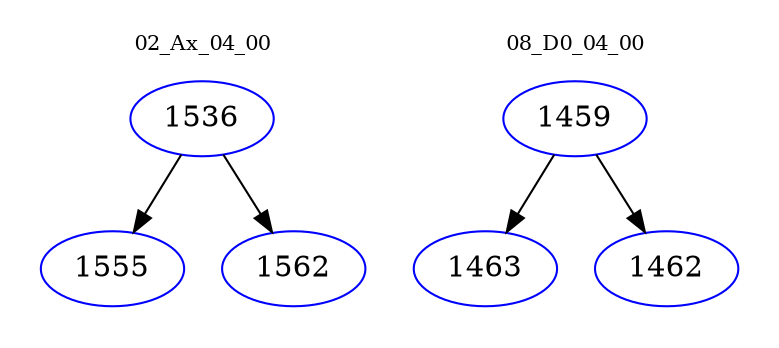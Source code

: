 digraph{
subgraph cluster_0 {
color = white
label = "02_Ax_04_00";
fontsize=10;
T0_1536 [label="1536", color="blue"]
T0_1536 -> T0_1555 [color="black"]
T0_1555 [label="1555", color="blue"]
T0_1536 -> T0_1562 [color="black"]
T0_1562 [label="1562", color="blue"]
}
subgraph cluster_1 {
color = white
label = "08_D0_04_00";
fontsize=10;
T1_1459 [label="1459", color="blue"]
T1_1459 -> T1_1463 [color="black"]
T1_1463 [label="1463", color="blue"]
T1_1459 -> T1_1462 [color="black"]
T1_1462 [label="1462", color="blue"]
}
}
